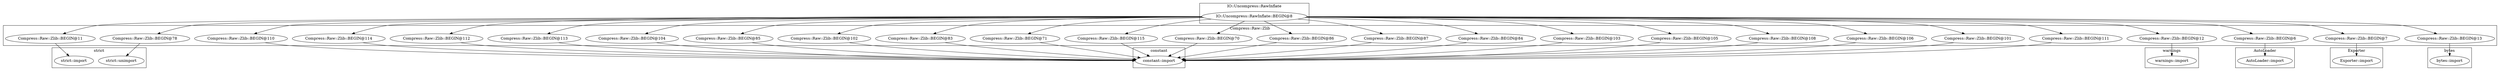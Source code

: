 digraph {
graph [overlap=false]
subgraph cluster_warnings {
	label="warnings";
	"warnings::import";
}
subgraph cluster_bytes {
	label="bytes";
	"bytes::import";
}
subgraph cluster_Compress_Raw_Zlib {
	label="Compress::Raw::Zlib";
	"Compress::Raw::Zlib::BEGIN@78";
	"Compress::Raw::Zlib::BEGIN@106";
	"Compress::Raw::Zlib::BEGIN@108";
	"Compress::Raw::Zlib::BEGIN@105";
	"Compress::Raw::Zlib::BEGIN@103";
	"Compress::Raw::Zlib::BEGIN@84";
	"Compress::Raw::Zlib::BEGIN@87";
	"Compress::Raw::Zlib::BEGIN@86";
	"Compress::Raw::Zlib::BEGIN@70";
	"Compress::Raw::Zlib::BEGIN@115";
	"Compress::Raw::Zlib::BEGIN@71";
	"Compress::Raw::Zlib::BEGIN@12";
	"Compress::Raw::Zlib::BEGIN@102";
	"Compress::Raw::Zlib::BEGIN@85";
	"Compress::Raw::Zlib::BEGIN@104";
	"Compress::Raw::Zlib::BEGIN@113";
	"Compress::Raw::Zlib::BEGIN@11";
	"Compress::Raw::Zlib::BEGIN@6";
	"Compress::Raw::Zlib::BEGIN@7";
	"Compress::Raw::Zlib::BEGIN@110";
	"Compress::Raw::Zlib::BEGIN@111";
	"Compress::Raw::Zlib::BEGIN@101";
	"Compress::Raw::Zlib::BEGIN@83";
	"Compress::Raw::Zlib::BEGIN@112";
	"Compress::Raw::Zlib::BEGIN@114";
	"Compress::Raw::Zlib::BEGIN@13";
}
subgraph cluster_strict {
	label="strict";
	"strict::import";
	"strict::unimport";
}
subgraph cluster_IO_Uncompress_RawInflate {
	label="IO::Uncompress::RawInflate";
	"IO::Uncompress::RawInflate::BEGIN@8";
}
subgraph cluster_constant {
	label="constant";
	"constant::import";
}
subgraph cluster_Exporter {
	label="Exporter";
	"Exporter::import";
}
subgraph cluster_AutoLoader {
	label="AutoLoader";
	"AutoLoader::import";
}
"IO::Uncompress::RawInflate::BEGIN@8" -> "Compress::Raw::Zlib::BEGIN@84";
"Compress::Raw::Zlib::BEGIN@13" -> "bytes::import";
"Compress::Raw::Zlib::BEGIN@7" -> "Exporter::import";
"IO::Uncompress::RawInflate::BEGIN@8" -> "Compress::Raw::Zlib::BEGIN@105";
"IO::Uncompress::RawInflate::BEGIN@8" -> "Compress::Raw::Zlib::BEGIN@87";
"IO::Uncompress::RawInflate::BEGIN@8" -> "Compress::Raw::Zlib::BEGIN@71";
"IO::Uncompress::RawInflate::BEGIN@8" -> "Compress::Raw::Zlib::BEGIN@102";
"IO::Uncompress::RawInflate::BEGIN@8" -> "Compress::Raw::Zlib::BEGIN@108";
"IO::Uncompress::RawInflate::BEGIN@8" -> "Compress::Raw::Zlib::BEGIN@6";
"IO::Uncompress::RawInflate::BEGIN@8" -> "Compress::Raw::Zlib::BEGIN@111";
"IO::Uncompress::RawInflate::BEGIN@8" -> "Compress::Raw::Zlib::BEGIN@101";
"IO::Uncompress::RawInflate::BEGIN@8" -> "Compress::Raw::Zlib::BEGIN@103";
"IO::Uncompress::RawInflate::BEGIN@8" -> "Compress::Raw::Zlib::BEGIN@12";
"IO::Uncompress::RawInflate::BEGIN@8" -> "Compress::Raw::Zlib::BEGIN@85";
"IO::Uncompress::RawInflate::BEGIN@8" -> "Compress::Raw::Zlib::BEGIN@113";
"IO::Uncompress::RawInflate::BEGIN@8" -> "Compress::Raw::Zlib::BEGIN@114";
"IO::Uncompress::RawInflate::BEGIN@8" -> "Compress::Raw::Zlib::BEGIN@7";
"IO::Uncompress::RawInflate::BEGIN@8" -> "Compress::Raw::Zlib::BEGIN@110";
"IO::Uncompress::RawInflate::BEGIN@8" -> "Compress::Raw::Zlib::BEGIN@83";
"IO::Uncompress::RawInflate::BEGIN@8" -> "Compress::Raw::Zlib::BEGIN@106";
"Compress::Raw::Zlib::BEGIN@84" -> "constant::import";
"Compress::Raw::Zlib::BEGIN@110" -> "constant::import";
"Compress::Raw::Zlib::BEGIN@83" -> "constant::import";
"Compress::Raw::Zlib::BEGIN@106" -> "constant::import";
"Compress::Raw::Zlib::BEGIN@105" -> "constant::import";
"Compress::Raw::Zlib::BEGIN@87" -> "constant::import";
"Compress::Raw::Zlib::BEGIN@71" -> "constant::import";
"Compress::Raw::Zlib::BEGIN@115" -> "constant::import";
"Compress::Raw::Zlib::BEGIN@70" -> "constant::import";
"Compress::Raw::Zlib::BEGIN@102" -> "constant::import";
"Compress::Raw::Zlib::BEGIN@108" -> "constant::import";
"Compress::Raw::Zlib::BEGIN@101" -> "constant::import";
"Compress::Raw::Zlib::BEGIN@111" -> "constant::import";
"Compress::Raw::Zlib::BEGIN@103" -> "constant::import";
"Compress::Raw::Zlib::BEGIN@86" -> "constant::import";
"Compress::Raw::Zlib::BEGIN@85" -> "constant::import";
"Compress::Raw::Zlib::BEGIN@104" -> "constant::import";
"Compress::Raw::Zlib::BEGIN@113" -> "constant::import";
"Compress::Raw::Zlib::BEGIN@112" -> "constant::import";
"Compress::Raw::Zlib::BEGIN@114" -> "constant::import";
"Compress::Raw::Zlib::BEGIN@78" -> "strict::unimport";
"IO::Uncompress::RawInflate::BEGIN@8" -> "Compress::Raw::Zlib::BEGIN@115";
"IO::Uncompress::RawInflate::BEGIN@8" -> "Compress::Raw::Zlib::BEGIN@70";
"Compress::Raw::Zlib::BEGIN@6" -> "AutoLoader::import";
"Compress::Raw::Zlib::BEGIN@12" -> "warnings::import";
"IO::Uncompress::RawInflate::BEGIN@8" -> "Compress::Raw::Zlib::BEGIN@78";
"IO::Uncompress::RawInflate::BEGIN@8" -> "Compress::Raw::Zlib::BEGIN@13";
"IO::Uncompress::RawInflate::BEGIN@8" -> "Compress::Raw::Zlib::BEGIN@86";
"IO::Uncompress::RawInflate::BEGIN@8" -> "Compress::Raw::Zlib::BEGIN@104";
"IO::Uncompress::RawInflate::BEGIN@8" -> "Compress::Raw::Zlib::BEGIN@11";
"IO::Uncompress::RawInflate::BEGIN@8" -> "Compress::Raw::Zlib::BEGIN@112";
"Compress::Raw::Zlib::BEGIN@11" -> "strict::import";
}

